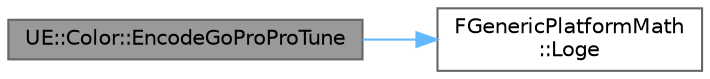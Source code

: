 digraph "UE::Color::EncodeGoProProTune"
{
 // INTERACTIVE_SVG=YES
 // LATEX_PDF_SIZE
  bgcolor="transparent";
  edge [fontname=Helvetica,fontsize=10,labelfontname=Helvetica,labelfontsize=10];
  node [fontname=Helvetica,fontsize=10,shape=box,height=0.2,width=0.4];
  rankdir="LR";
  Node1 [id="Node000001",label="UE::Color::EncodeGoProProTune",height=0.2,width=0.4,color="gray40", fillcolor="grey60", style="filled", fontcolor="black",tooltip="Encode value to GoPro ProTune."];
  Node1 -> Node2 [id="edge1_Node000001_Node000002",color="steelblue1",style="solid",tooltip=" "];
  Node2 [id="Node000002",label="FGenericPlatformMath\l::Loge",height=0.2,width=0.4,color="grey40", fillcolor="white", style="filled",URL="$dd/d7b/structFGenericPlatformMath.html#aff884f6700f9fe4de7418d88539c9386",tooltip=" "];
}
